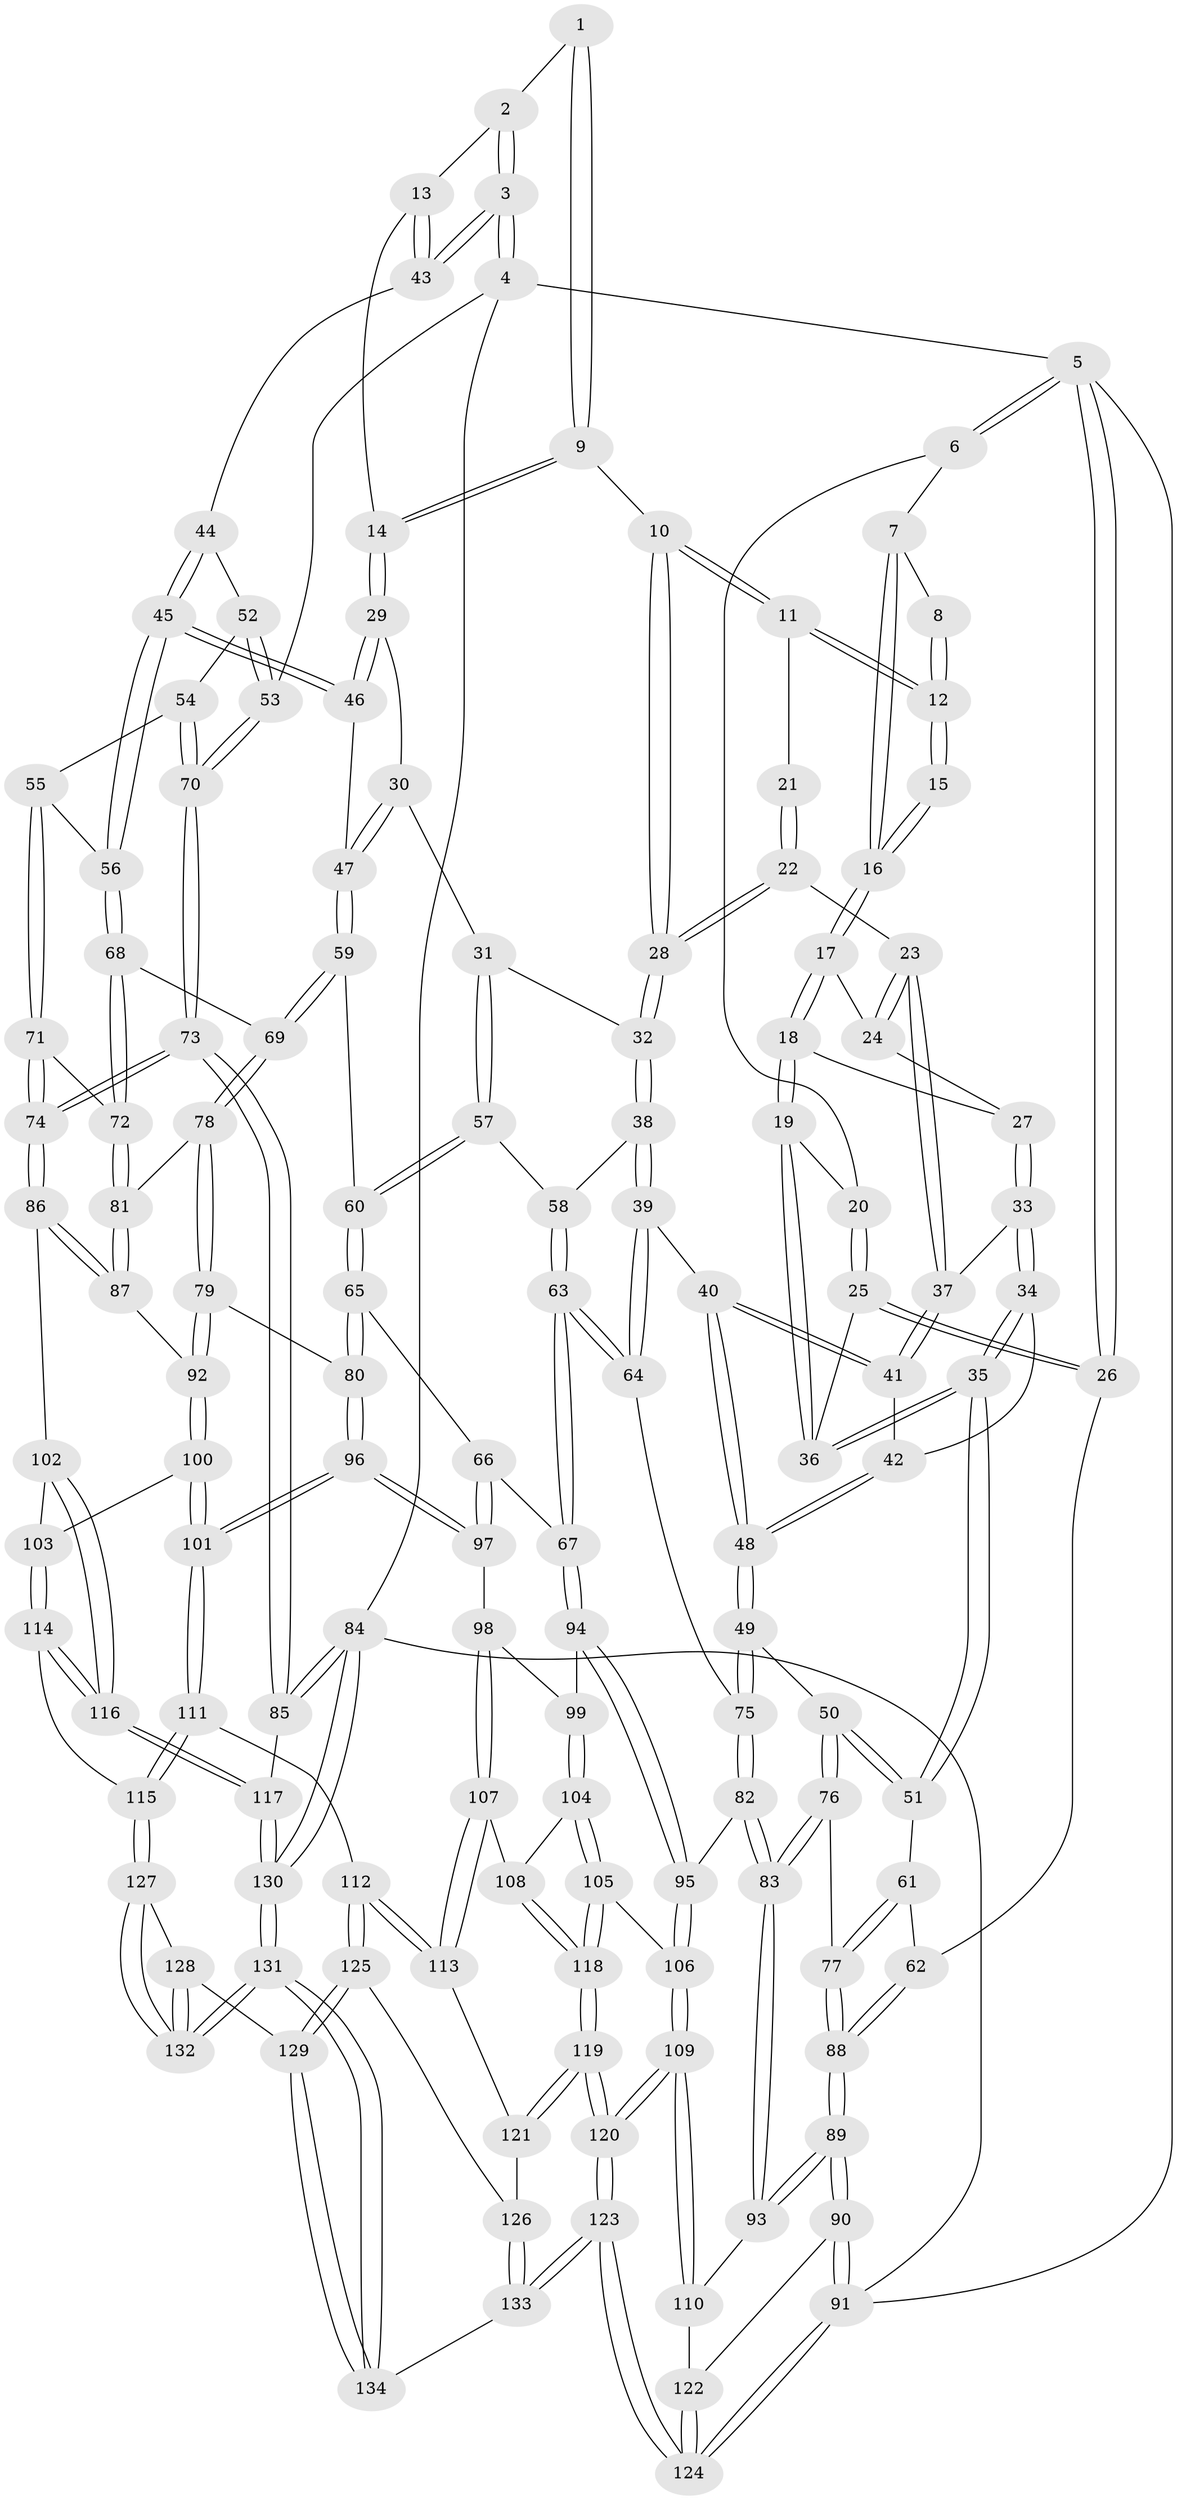 // Generated by graph-tools (version 1.1) at 2025/00/03/09/25 05:00:44]
// undirected, 134 vertices, 332 edges
graph export_dot {
graph [start="1"]
  node [color=gray90,style=filled];
  1 [pos="+0.7309163258320142+0"];
  2 [pos="+0.81411887946105+0"];
  3 [pos="+1+0"];
  4 [pos="+1+0"];
  5 [pos="+0+0"];
  6 [pos="+0.03188418605544517+0"];
  7 [pos="+0.1385964497251865+0"];
  8 [pos="+0.45382876747440326+0"];
  9 [pos="+0.5851056077927963+0.1114241741639948"];
  10 [pos="+0.5075871626100291+0.13146759048077472"];
  11 [pos="+0.48540982646503067+0.09545397697314711"];
  12 [pos="+0.4748404663157826+0.06945417441523641"];
  13 [pos="+0.7298174673568225+0.16648443664767054"];
  14 [pos="+0.699370371742959+0.17608011919922364"];
  15 [pos="+0.28210861776482793+0.0232308546735677"];
  16 [pos="+0.23345082105186793+0"];
  17 [pos="+0.22629208710261048+0.045549793238091"];
  18 [pos="+0.1508866026406921+0.18749869376912515"];
  19 [pos="+0.1320335863989607+0.19737713983149338"];
  20 [pos="+0.0633532212882407+0.08928715020131883"];
  21 [pos="+0.33376838492742045+0.09254996093455403"];
  22 [pos="+0.3623806702169041+0.17931974202569714"];
  23 [pos="+0.35027277178508975+0.193400964751059"];
  24 [pos="+0.260310963403837+0.14456268768315908"];
  25 [pos="+0+0.2536305963903754"];
  26 [pos="+0+0.29609806887684814"];
  27 [pos="+0.23593108838000473+0.21323703455212395"];
  28 [pos="+0.5001913866543343+0.14610786078982943"];
  29 [pos="+0.683817796149208+0.21789071799967905"];
  30 [pos="+0.630092406555745+0.2796271074326995"];
  31 [pos="+0.5850726673951853+0.2950524549139799"];
  32 [pos="+0.507764454119311+0.25898843875056216"];
  33 [pos="+0.24014223885923053+0.2189263830611755"];
  34 [pos="+0.24574893390993058+0.2720589176675563"];
  35 [pos="+0.13690260046664124+0.3229103839180002"];
  36 [pos="+0.09191177686056529+0.2630879141440067"];
  37 [pos="+0.34907457762285965+0.19697548546782542"];
  38 [pos="+0.45235349556661275+0.3135205631053003"];
  39 [pos="+0.4041795564462524+0.3477730877031078"];
  40 [pos="+0.38540954779042136+0.33561053106965205"];
  41 [pos="+0.3529425506353275+0.3016645345340945"];
  42 [pos="+0.29002133777687816+0.29743818492919977"];
  43 [pos="+0.8482710510419715+0.20552356746980602"];
  44 [pos="+0.8597442529361022+0.2512099670503039"];
  45 [pos="+0.8048460256600004+0.3500869859612204"];
  46 [pos="+0.7552322095322619+0.3507979468193654"];
  47 [pos="+0.7078450405729175+0.3720165643928778"];
  48 [pos="+0.19761901850129454+0.4255161531924324"];
  49 [pos="+0.1863909153318425+0.4351058228885725"];
  50 [pos="+0.16149089057724345+0.4255135392810502"];
  51 [pos="+0.15246024649383916+0.41444559313779566"];
  52 [pos="+0.9044299486714578+0.27374713829053504"];
  53 [pos="+1+0.22944774241791688"];
  54 [pos="+0.9629257703010433+0.37774006223495044"];
  55 [pos="+0.9240657999427716+0.40651551237536565"];
  56 [pos="+0.8120982839653695+0.36553409111669105"];
  57 [pos="+0.5897289429303362+0.3752695705383734"];
  58 [pos="+0.5538564450185599+0.3856775461587838"];
  59 [pos="+0.6526208675156021+0.4475347763304717"];
  60 [pos="+0.6515443700222423+0.44767267672055955"];
  61 [pos="+0.07524356733491284+0.41746751416627176"];
  62 [pos="+0+0.30572567674925577"];
  63 [pos="+0.42204866017010745+0.49341087258281124"];
  64 [pos="+0.42159591140475067+0.49300541230438244"];
  65 [pos="+0.5482092827876314+0.5420811663612382"];
  66 [pos="+0.5252555387905946+0.5477852253896652"];
  67 [pos="+0.4527114320227664+0.5341130677120389"];
  68 [pos="+0.8120446137633847+0.45046369413872606"];
  69 [pos="+0.6897772667668429+0.4734275883076578"];
  70 [pos="+1+0.41015442993586004"];
  71 [pos="+0.9203263710060804+0.4256675206856731"];
  72 [pos="+0.8531140987958221+0.5179224356817345"];
  73 [pos="+1+0.6071227700108256"];
  74 [pos="+1+0.6075842372427906"];
  75 [pos="+0.25516276477000926+0.506986053793353"];
  76 [pos="+0.08213676788679757+0.5385399356268087"];
  77 [pos="+0+0.5275250432146426"];
  78 [pos="+0.7134959274341893+0.5167919468561393"];
  79 [pos="+0.7180609724305715+0.6215501666039331"];
  80 [pos="+0.6802350935216155+0.6203385893079183"];
  81 [pos="+0.8535970995357461+0.5214354578826459"];
  82 [pos="+0.22696427567708855+0.5963452535772132"];
  83 [pos="+0.12824671291705+0.6569769273497631"];
  84 [pos="+1+1"];
  85 [pos="+1+0.6494493574619945"];
  86 [pos="+0.9798314039235424+0.6177437149985789"];
  87 [pos="+0.8593415365710169+0.5351782387764057"];
  88 [pos="+0+0.5593387843073997"];
  89 [pos="+0+0.6551779107895539"];
  90 [pos="+0+1"];
  91 [pos="+0+1"];
  92 [pos="+0.7328500014771884+0.631264948787002"];
  93 [pos="+0.1036169338339321+0.70778858130391"];
  94 [pos="+0.4325578108681038+0.5858535444697304"];
  95 [pos="+0.30979920515505777+0.6762040835573241"];
  96 [pos="+0.5883785944114137+0.7216212279541906"];
  97 [pos="+0.5678750708350612+0.6925512507937556"];
  98 [pos="+0.503034228333008+0.6955142026115286"];
  99 [pos="+0.44511372879727373+0.6812241243345398"];
  100 [pos="+0.7395346761318665+0.6478169293672444"];
  101 [pos="+0.5947490791156607+0.764941693567095"];
  102 [pos="+0.9746740750443297+0.6227021420434613"];
  103 [pos="+0.755990816584156+0.6758683793525201"];
  104 [pos="+0.43613376129687415+0.7226213116268847"];
  105 [pos="+0.3361750958713138+0.7502579083914523"];
  106 [pos="+0.30865945978735165+0.7154665585486714"];
  107 [pos="+0.5020127554256844+0.7828774017187403"];
  108 [pos="+0.4641864719325345+0.763742764336033"];
  109 [pos="+0.1540791572398727+0.7677498990980439"];
  110 [pos="+0.11964311735544289+0.7398890100273244"];
  111 [pos="+0.5953945903166477+0.8098581788600067"];
  112 [pos="+0.5694091148429768+0.8189638220581552"];
  113 [pos="+0.5605503073290643+0.8193108934862425"];
  114 [pos="+0.7775286068703048+0.8078602346462748"];
  115 [pos="+0.6694871871215776+0.8405368707684902"];
  116 [pos="+0.8347688839034865+0.8286832293543994"];
  117 [pos="+0.8644167445958916+0.8663833906138892"];
  118 [pos="+0.3417535933475575+0.8724864288942271"];
  119 [pos="+0.3356264812340707+0.9029580008473737"];
  120 [pos="+0.26214018536905087+1"];
  121 [pos="+0.4861226893068056+0.8690971064920042"];
  122 [pos="+0.0651283499455057+0.8118000769735969"];
  123 [pos="+0.22469837667815953+1"];
  124 [pos="+0.058153856918315684+1"];
  125 [pos="+0.5522155999899747+0.9290062242851805"];
  126 [pos="+0.49887784603124136+0.9709443155875586"];
  127 [pos="+0.6689139594989424+0.8666185479159885"];
  128 [pos="+0.6393488347468893+0.9368114342520576"];
  129 [pos="+0.6026771999574658+1"];
  130 [pos="+1+1"];
  131 [pos="+0.8966542301961299+1"];
  132 [pos="+0.79223237611047+1"];
  133 [pos="+0.4037468897548613+1"];
  134 [pos="+0.5728866668195882+1"];
  1 -- 2;
  1 -- 9;
  1 -- 9;
  2 -- 3;
  2 -- 3;
  2 -- 13;
  3 -- 4;
  3 -- 4;
  3 -- 43;
  3 -- 43;
  4 -- 5;
  4 -- 53;
  4 -- 84;
  5 -- 6;
  5 -- 6;
  5 -- 26;
  5 -- 26;
  5 -- 91;
  6 -- 7;
  6 -- 20;
  7 -- 8;
  7 -- 16;
  7 -- 16;
  8 -- 12;
  8 -- 12;
  9 -- 10;
  9 -- 14;
  9 -- 14;
  10 -- 11;
  10 -- 11;
  10 -- 28;
  10 -- 28;
  11 -- 12;
  11 -- 12;
  11 -- 21;
  12 -- 15;
  12 -- 15;
  13 -- 14;
  13 -- 43;
  13 -- 43;
  14 -- 29;
  14 -- 29;
  15 -- 16;
  15 -- 16;
  16 -- 17;
  16 -- 17;
  17 -- 18;
  17 -- 18;
  17 -- 24;
  18 -- 19;
  18 -- 19;
  18 -- 27;
  19 -- 20;
  19 -- 36;
  19 -- 36;
  20 -- 25;
  20 -- 25;
  21 -- 22;
  21 -- 22;
  22 -- 23;
  22 -- 28;
  22 -- 28;
  23 -- 24;
  23 -- 24;
  23 -- 37;
  23 -- 37;
  24 -- 27;
  25 -- 26;
  25 -- 26;
  25 -- 36;
  26 -- 62;
  27 -- 33;
  27 -- 33;
  28 -- 32;
  28 -- 32;
  29 -- 30;
  29 -- 46;
  29 -- 46;
  30 -- 31;
  30 -- 47;
  30 -- 47;
  31 -- 32;
  31 -- 57;
  31 -- 57;
  32 -- 38;
  32 -- 38;
  33 -- 34;
  33 -- 34;
  33 -- 37;
  34 -- 35;
  34 -- 35;
  34 -- 42;
  35 -- 36;
  35 -- 36;
  35 -- 51;
  35 -- 51;
  37 -- 41;
  37 -- 41;
  38 -- 39;
  38 -- 39;
  38 -- 58;
  39 -- 40;
  39 -- 64;
  39 -- 64;
  40 -- 41;
  40 -- 41;
  40 -- 48;
  40 -- 48;
  41 -- 42;
  42 -- 48;
  42 -- 48;
  43 -- 44;
  44 -- 45;
  44 -- 45;
  44 -- 52;
  45 -- 46;
  45 -- 46;
  45 -- 56;
  45 -- 56;
  46 -- 47;
  47 -- 59;
  47 -- 59;
  48 -- 49;
  48 -- 49;
  49 -- 50;
  49 -- 75;
  49 -- 75;
  50 -- 51;
  50 -- 51;
  50 -- 76;
  50 -- 76;
  51 -- 61;
  52 -- 53;
  52 -- 53;
  52 -- 54;
  53 -- 70;
  53 -- 70;
  54 -- 55;
  54 -- 70;
  54 -- 70;
  55 -- 56;
  55 -- 71;
  55 -- 71;
  56 -- 68;
  56 -- 68;
  57 -- 58;
  57 -- 60;
  57 -- 60;
  58 -- 63;
  58 -- 63;
  59 -- 60;
  59 -- 69;
  59 -- 69;
  60 -- 65;
  60 -- 65;
  61 -- 62;
  61 -- 77;
  61 -- 77;
  62 -- 88;
  62 -- 88;
  63 -- 64;
  63 -- 64;
  63 -- 67;
  63 -- 67;
  64 -- 75;
  65 -- 66;
  65 -- 80;
  65 -- 80;
  66 -- 67;
  66 -- 97;
  66 -- 97;
  67 -- 94;
  67 -- 94;
  68 -- 69;
  68 -- 72;
  68 -- 72;
  69 -- 78;
  69 -- 78;
  70 -- 73;
  70 -- 73;
  71 -- 72;
  71 -- 74;
  71 -- 74;
  72 -- 81;
  72 -- 81;
  73 -- 74;
  73 -- 74;
  73 -- 85;
  73 -- 85;
  74 -- 86;
  74 -- 86;
  75 -- 82;
  75 -- 82;
  76 -- 77;
  76 -- 83;
  76 -- 83;
  77 -- 88;
  77 -- 88;
  78 -- 79;
  78 -- 79;
  78 -- 81;
  79 -- 80;
  79 -- 92;
  79 -- 92;
  80 -- 96;
  80 -- 96;
  81 -- 87;
  81 -- 87;
  82 -- 83;
  82 -- 83;
  82 -- 95;
  83 -- 93;
  83 -- 93;
  84 -- 85;
  84 -- 85;
  84 -- 130;
  84 -- 130;
  84 -- 91;
  85 -- 117;
  86 -- 87;
  86 -- 87;
  86 -- 102;
  87 -- 92;
  88 -- 89;
  88 -- 89;
  89 -- 90;
  89 -- 90;
  89 -- 93;
  89 -- 93;
  90 -- 91;
  90 -- 91;
  90 -- 122;
  91 -- 124;
  91 -- 124;
  92 -- 100;
  92 -- 100;
  93 -- 110;
  94 -- 95;
  94 -- 95;
  94 -- 99;
  95 -- 106;
  95 -- 106;
  96 -- 97;
  96 -- 97;
  96 -- 101;
  96 -- 101;
  97 -- 98;
  98 -- 99;
  98 -- 107;
  98 -- 107;
  99 -- 104;
  99 -- 104;
  100 -- 101;
  100 -- 101;
  100 -- 103;
  101 -- 111;
  101 -- 111;
  102 -- 103;
  102 -- 116;
  102 -- 116;
  103 -- 114;
  103 -- 114;
  104 -- 105;
  104 -- 105;
  104 -- 108;
  105 -- 106;
  105 -- 118;
  105 -- 118;
  106 -- 109;
  106 -- 109;
  107 -- 108;
  107 -- 113;
  107 -- 113;
  108 -- 118;
  108 -- 118;
  109 -- 110;
  109 -- 110;
  109 -- 120;
  109 -- 120;
  110 -- 122;
  111 -- 112;
  111 -- 115;
  111 -- 115;
  112 -- 113;
  112 -- 113;
  112 -- 125;
  112 -- 125;
  113 -- 121;
  114 -- 115;
  114 -- 116;
  114 -- 116;
  115 -- 127;
  115 -- 127;
  116 -- 117;
  116 -- 117;
  117 -- 130;
  117 -- 130;
  118 -- 119;
  118 -- 119;
  119 -- 120;
  119 -- 120;
  119 -- 121;
  119 -- 121;
  120 -- 123;
  120 -- 123;
  121 -- 126;
  122 -- 124;
  122 -- 124;
  123 -- 124;
  123 -- 124;
  123 -- 133;
  123 -- 133;
  125 -- 126;
  125 -- 129;
  125 -- 129;
  126 -- 133;
  126 -- 133;
  127 -- 128;
  127 -- 132;
  127 -- 132;
  128 -- 129;
  128 -- 132;
  128 -- 132;
  129 -- 134;
  129 -- 134;
  130 -- 131;
  130 -- 131;
  131 -- 132;
  131 -- 132;
  131 -- 134;
  131 -- 134;
  133 -- 134;
}
